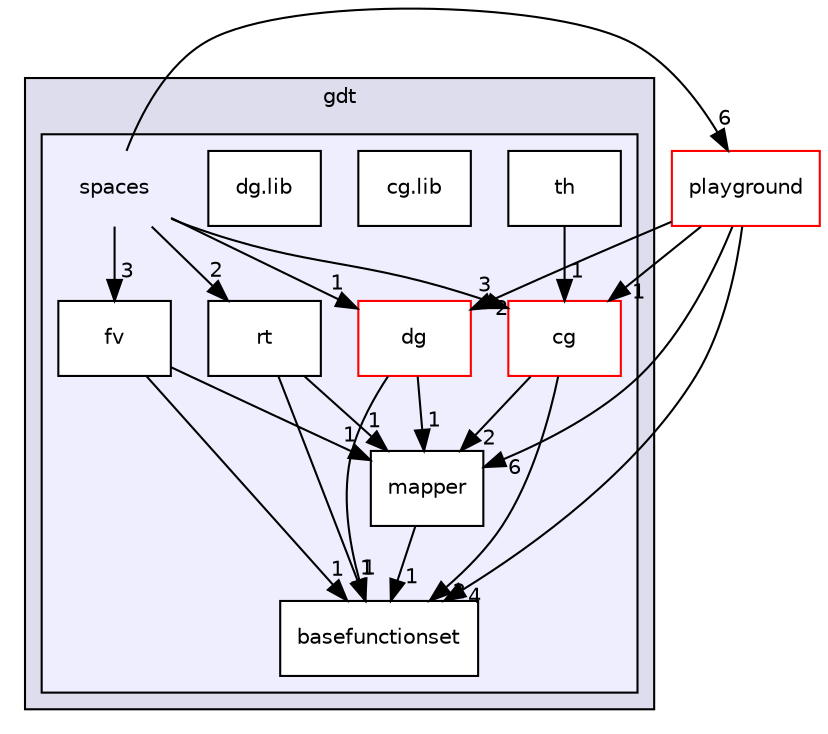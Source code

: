 digraph "spaces" {
  compound=true
  node [ fontsize="10", fontname="Helvetica"];
  edge [ labelfontsize="10", labelfontname="Helvetica"];
  subgraph clusterdir_f1992dd472896fb89117bdc8155a3e1c {
    graph [ bgcolor="#ddddee", pencolor="black", label="gdt" fontname="Helvetica", fontsize="10", URL="dir_f1992dd472896fb89117bdc8155a3e1c.html"]
  subgraph clusterdir_c10f7938b13dcbddf851adbb235e7250 {
    graph [ bgcolor="#eeeeff", pencolor="black", label="" URL="dir_c10f7938b13dcbddf851adbb235e7250.html"];
    dir_c10f7938b13dcbddf851adbb235e7250 [shape=plaintext label="spaces"];
    dir_6d9e948cb89543348b04ec50bf9b369d [shape=box label="basefunctionset" color="black" fillcolor="white" style="filled" URL="dir_6d9e948cb89543348b04ec50bf9b369d.html"];
    dir_74593955b6c8233cbf9c2d7349ed4c8a [shape=box label="cg" color="red" fillcolor="white" style="filled" URL="dir_74593955b6c8233cbf9c2d7349ed4c8a.html"];
    dir_9dea32069628b4ba4ebb1554876dd5ab [shape=box label="cg.lib" color="black" fillcolor="white" style="filled" URL="dir_9dea32069628b4ba4ebb1554876dd5ab.html"];
    dir_0c0dbe7797438d96941af6c41d83f2df [shape=box label="dg" color="red" fillcolor="white" style="filled" URL="dir_0c0dbe7797438d96941af6c41d83f2df.html"];
    dir_3d4e25a21cc7c9f1810651d368a0f7a4 [shape=box label="dg.lib" color="black" fillcolor="white" style="filled" URL="dir_3d4e25a21cc7c9f1810651d368a0f7a4.html"];
    dir_d838a7dd0ebed0e32f16cce876ff4dd9 [shape=box label="fv" color="black" fillcolor="white" style="filled" URL="dir_d838a7dd0ebed0e32f16cce876ff4dd9.html"];
    dir_35f64527f749db039c56891c71e9c2c5 [shape=box label="mapper" color="black" fillcolor="white" style="filled" URL="dir_35f64527f749db039c56891c71e9c2c5.html"];
    dir_1efbf3611b5e4e22347a1989874655ef [shape=box label="rt" color="black" fillcolor="white" style="filled" URL="dir_1efbf3611b5e4e22347a1989874655ef.html"];
    dir_5554da2e65c51f2e76fe65f556dfcfbf [shape=box label="th" color="black" fillcolor="white" style="filled" URL="dir_5554da2e65c51f2e76fe65f556dfcfbf.html"];
  }
  }
  dir_c0688d8f58f2ac48be580c635590bfde [shape=box label="playground" fillcolor="white" style="filled" color="red" URL="dir_c0688d8f58f2ac48be580c635590bfde.html"];
  dir_35f64527f749db039c56891c71e9c2c5->dir_6d9e948cb89543348b04ec50bf9b369d [headlabel="1", labeldistance=1.5 headhref="dir_000030_000029.html"];
  dir_0c0dbe7797438d96941af6c41d83f2df->dir_35f64527f749db039c56891c71e9c2c5 [headlabel="1", labeldistance=1.5 headhref="dir_000010_000030.html"];
  dir_0c0dbe7797438d96941af6c41d83f2df->dir_6d9e948cb89543348b04ec50bf9b369d [headlabel="1", labeldistance=1.5 headhref="dir_000010_000029.html"];
  dir_c0688d8f58f2ac48be580c635590bfde->dir_35f64527f749db039c56891c71e9c2c5 [headlabel="6", labeldistance=1.5 headhref="dir_000019_000030.html"];
  dir_c0688d8f58f2ac48be580c635590bfde->dir_0c0dbe7797438d96941af6c41d83f2df [headlabel="2", labeldistance=1.5 headhref="dir_000019_000010.html"];
  dir_c0688d8f58f2ac48be580c635590bfde->dir_6d9e948cb89543348b04ec50bf9b369d [headlabel="4", labeldistance=1.5 headhref="dir_000019_000029.html"];
  dir_c0688d8f58f2ac48be580c635590bfde->dir_74593955b6c8233cbf9c2d7349ed4c8a [headlabel="1", labeldistance=1.5 headhref="dir_000019_000008.html"];
  dir_c10f7938b13dcbddf851adbb235e7250->dir_0c0dbe7797438d96941af6c41d83f2df [headlabel="1", labeldistance=1.5 headhref="dir_000007_000010.html"];
  dir_c10f7938b13dcbddf851adbb235e7250->dir_c0688d8f58f2ac48be580c635590bfde [headlabel="6", labeldistance=1.5 headhref="dir_000007_000019.html"];
  dir_c10f7938b13dcbddf851adbb235e7250->dir_d838a7dd0ebed0e32f16cce876ff4dd9 [headlabel="3", labeldistance=1.5 headhref="dir_000007_000024.html"];
  dir_c10f7938b13dcbddf851adbb235e7250->dir_74593955b6c8233cbf9c2d7349ed4c8a [headlabel="3", labeldistance=1.5 headhref="dir_000007_000008.html"];
  dir_c10f7938b13dcbddf851adbb235e7250->dir_1efbf3611b5e4e22347a1989874655ef [headlabel="2", labeldistance=1.5 headhref="dir_000007_000032.html"];
  dir_d838a7dd0ebed0e32f16cce876ff4dd9->dir_35f64527f749db039c56891c71e9c2c5 [headlabel="1", labeldistance=1.5 headhref="dir_000024_000030.html"];
  dir_d838a7dd0ebed0e32f16cce876ff4dd9->dir_6d9e948cb89543348b04ec50bf9b369d [headlabel="1", labeldistance=1.5 headhref="dir_000024_000029.html"];
  dir_74593955b6c8233cbf9c2d7349ed4c8a->dir_35f64527f749db039c56891c71e9c2c5 [headlabel="2", labeldistance=1.5 headhref="dir_000008_000030.html"];
  dir_74593955b6c8233cbf9c2d7349ed4c8a->dir_6d9e948cb89543348b04ec50bf9b369d [headlabel="2", labeldistance=1.5 headhref="dir_000008_000029.html"];
  dir_5554da2e65c51f2e76fe65f556dfcfbf->dir_74593955b6c8233cbf9c2d7349ed4c8a [headlabel="1", labeldistance=1.5 headhref="dir_000033_000008.html"];
  dir_1efbf3611b5e4e22347a1989874655ef->dir_35f64527f749db039c56891c71e9c2c5 [headlabel="1", labeldistance=1.5 headhref="dir_000032_000030.html"];
  dir_1efbf3611b5e4e22347a1989874655ef->dir_6d9e948cb89543348b04ec50bf9b369d [headlabel="1", labeldistance=1.5 headhref="dir_000032_000029.html"];
}
